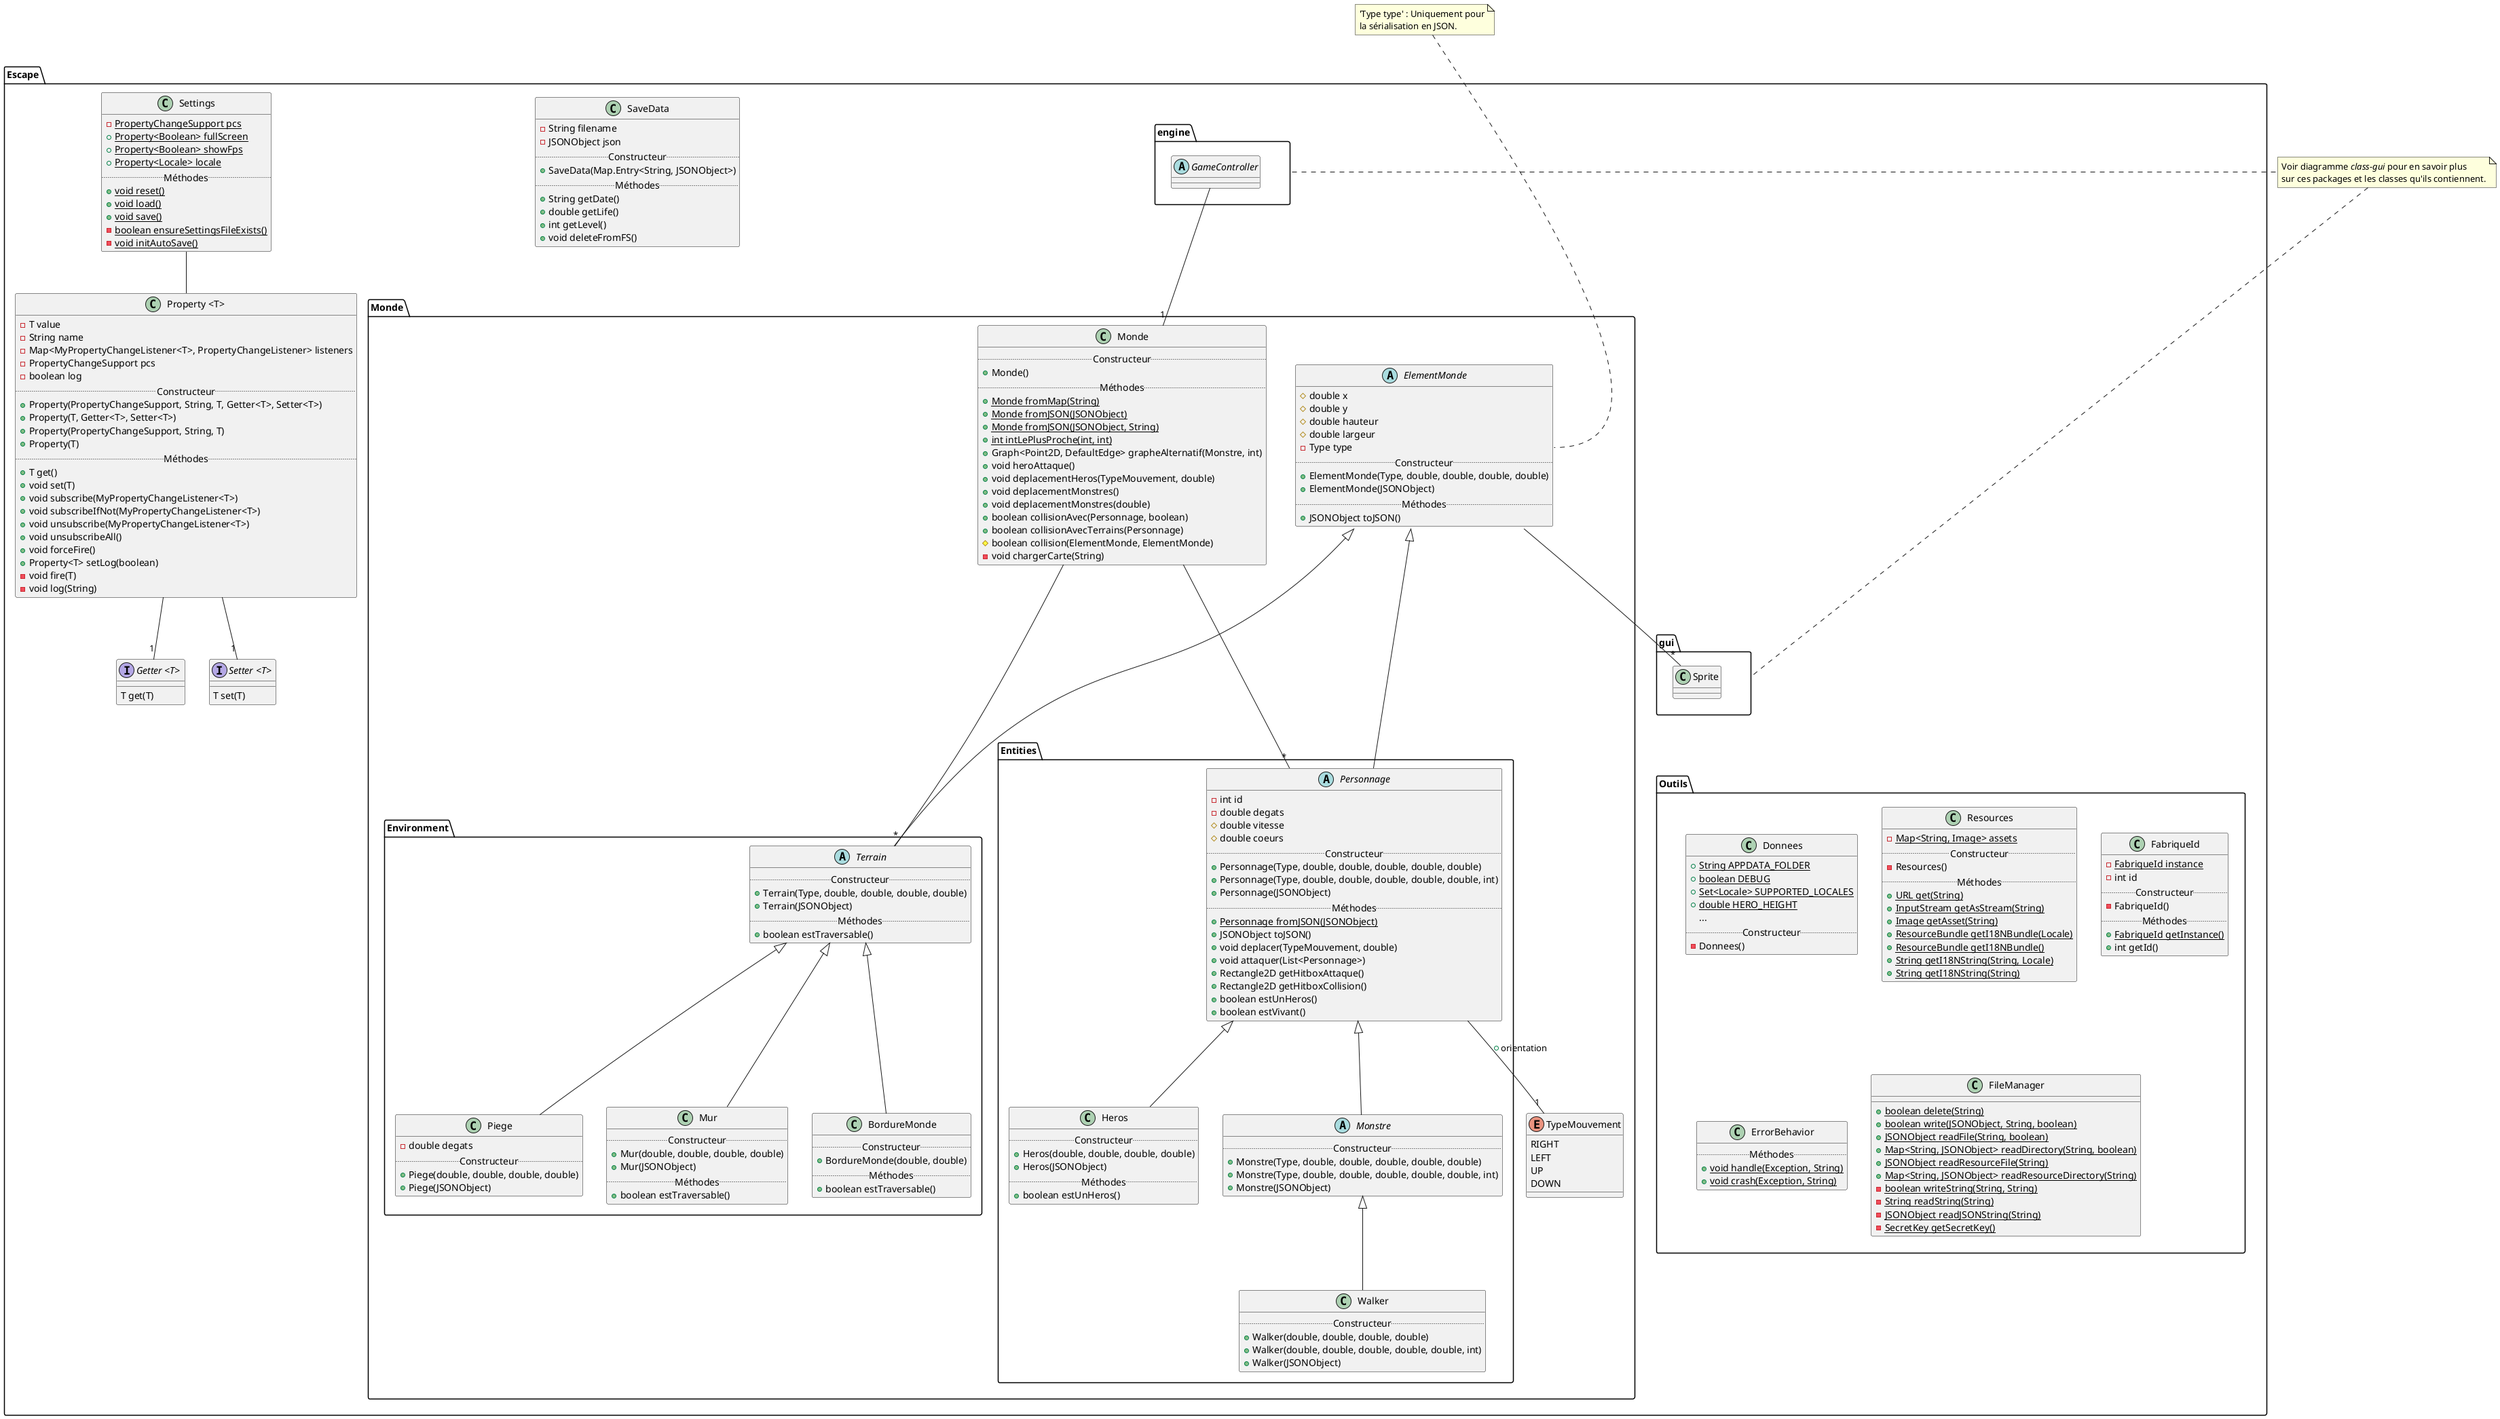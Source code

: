 @startuml
package Escape {
    package Monde {
        enum TypeMouvement{
            RIGHT
            LEFT
            UP
            DOWN
        }

        abstract class ElementMonde {
            # double x
            # double y
            # double hauteur
            # double largeur
            - Type type
            ..Constructeur..
            + ElementMonde(Type, double, double, double, double)
            + ElementMonde(JSONObject)
            ..Méthodes..
            + JSONObject toJSON()
        }

        package Environment {
            abstract class Terrain {
                ..Constructeur..
                + Terrain(Type, double, double, double, double)
                + Terrain(JSONObject)
                ..Méthodes..
                + boolean estTraversable()
            }

            class Mur extends Terrain {
                ..Constructeur..
                + Mur(double, double, double, double)
                + Mur(JSONObject)
                ..Méthodes..
                + boolean estTraversable()
            }

            class BordureMonde extends Terrain {
                ..Constructeur..
                + BordureMonde(double, double)
                ..Méthodes..
                + boolean estTraversable()
            }

            class Piege extends Terrain {
                - double degats
                ..Constructeur..
                + Piege(double, double, double, double)
                + Piege(JSONObject)
            }
        }

        package Entities {
            abstract class Personnage {
                - int id
                - double degats
                # double vitesse
                # double coeurs
                ..Constructeur..
                + Personnage(Type, double, double, double, double, double)
                + Personnage(Type, double, double, double, double, double, int)
                + Personnage(JSONObject)
                ..Méthodes..
                + {static} Personnage fromJSON(JSONObject)
                + JSONObject toJSON()
                + void deplacer(TypeMouvement, double)
                + void attaquer(List<Personnage>)
                + Rectangle2D getHitboxAttaque()
                + Rectangle2D getHitboxCollision()
                + boolean estUnHeros()
                + boolean estVivant()
            }

            class Heros extends Personnage {
                ..Constructeur..
                + Heros(double, double, double, double)
                + Heros(JSONObject)
                ..Méthodes..
                + boolean estUnHeros()
            }

            abstract class Monstre extends Personnage {
                ..Constructeur..
                + Monstre(Type, double, double, double, double, double)
                + Monstre(Type, double, double, double, double, double, int)
                + Monstre(JSONObject)
            }

            class Walker extends Monstre {
                ..Constructeur..
                + Walker(double, double, double, double)
                + Walker(double, double, double, double, double, int)
                + Walker(JSONObject)
            }
        }

        class Monde {
            ..Constructeur..
            + Monde()
            ..Méthodes..
            + {static} Monde fromMap(String)
            + {static} Monde fromJSON(JSONObject)
            + {static} Monde fromJSON(JSONObject, String)
            + {static} int intLePlusProche(int, int)
            + Graph<Point2D, DefaultEdge> grapheAlternatif(Monstre, int)
            + void heroAttaque()
            + void deplacementHeros(TypeMouvement, double)
            + void deplacementMonstres()
            + void deplacementMonstres(double)
            + boolean collisionAvec(Personnage, boolean)
            + boolean collisionAvecTerrains(Personnage)
            # boolean collision(ElementMonde, ElementMonde)
            - void chargerCarte(String)
        }
    }

    package Outils {
        class Donnees {
            + {static} String APPDATA_FOLDER
            + {static} boolean DEBUG
            + {static} Set<Locale> SUPPORTED_LOCALES
            + {static} double HERO_HEIGHT
            ...
            ..Constructeur..
            - Donnees()
        }

        class Resources {
            - {static} Map<String, Image> assets
            ..Constructeur..
            - Resources()
            ..Méthodes..
            + {static} URL get(String)
            + {static} InputStream getAsStream(String)
            + {static} Image getAsset(String)
            + {static} ResourceBundle getI18NBundle(Locale)
            + {static} ResourceBundle getI18NBundle()
            + {static} String getI18NString(String, Locale)
            + {static} String getI18NString(String)
        }

        class FabriqueId {
            - {static} FabriqueId instance
            - int id
            ..Constructeur..
            - FabriqueId()
            ..Méthodes..
            + {static} FabriqueId getInstance()
            + int getId()
        }

        class ErrorBehavior {
            ..Méthodes..
            + {static} void handle(Exception, String)
            + {static} void crash(Exception, String)
        }

        class FileManager {
            + {static} boolean delete(String)
            + {static} boolean write(JSONObject, String, boolean)
            + {static} JSONObject readFile(String, boolean)
            + {static} Map<String, JSONObject> readDirectory(String, boolean)
            + {static} JSONObject readResourceFile(String)
            + {static} Map<String, JSONObject> readResourceDirectory(String)
            - {static} boolean writeString(String, String)
            - {static} String readString(String)
            - {static} JSONObject readJSONString(String)
            - {static} SecretKey getSecretKey()
        }
    }

    package gui {
        class Sprite
    }

    package engine {
        abstract class GameController
    }

    class SaveData {
        - String filename
        - JSONObject json
        ..Constructeur..
        + SaveData(Map.Entry<String, JSONObject>)
        ..Méthodes..
        + String getDate()
        + double getLife()
        + int getLevel()
        + void deleteFromFS()
    }

    class Settings {
        - {static} PropertyChangeSupport pcs
        + {static} Property<Boolean> fullScreen
        + {static} Property<Boolean> showFps
        + {static} Property<Locale> locale
        ..Méthodes..
        + {static} void reset()
        + {static} void load()
        + {static} void save()
        - {static} boolean ensureSettingsFileExists()
        - {static} void initAutoSave()
    }

    class "Property <T> " as Property {
        - T value
        - String name
        - Map<MyPropertyChangeListener<T>, PropertyChangeListener> listeners
        - PropertyChangeSupport pcs
        - boolean log
        ..Constructeur..
        + Property(PropertyChangeSupport, String, T, Getter<T>, Setter<T>)
        + Property(T, Getter<T>, Setter<T>)
        + Property(PropertyChangeSupport, String, T)
        + Property(T)
        ..Méthodes..
        + T get()
        + void set(T)
        + void subscribe(MyPropertyChangeListener<T>)
        + void subscribeIfNot(MyPropertyChangeListener<T>)
        + void unsubscribe(MyPropertyChangeListener<T>)
        + void unsubscribeAll()
        + void forceFire()
        + Property<T> setLog(boolean)
        - void fire(T)
        - void log(String)
    }

    interface "Getter <T> " as Getter {
        T get(T)
    }

    interface "Setter <T> " as Setter {
        T set(T)
    }
}


' notes
note "Voir diagramme <i>class-gui</i> pour en savoir plus\nsur ces packages et les classes qu'ils contiennent." as N_gui
N_gui .left. engine
N_gui .. gui

note "'Type type' : Uniquement pour\nla sérialisation en JSON." as N_json
N_json ... ElementMonde::Type


' force layout
Outils -[hidden]up- gui
N_json .[hidden].. ElementMonde::Type


' elements monde
ElementMonde --"*" Escape.gui.Sprite
Personnage --"1" TypeMouvement : + orientation

Personnage -up--|> ElementMonde
Terrain -up--|> ElementMonde
Escape.Monde.Monde --- "*" Personnage
Escape.Monde.Monde --- "*" Terrain


' settings
Settings -- Property
Property --"1" Getter
Property --"1" Setter


GameController -- "1" Escape.Monde.Monde

@enduml

